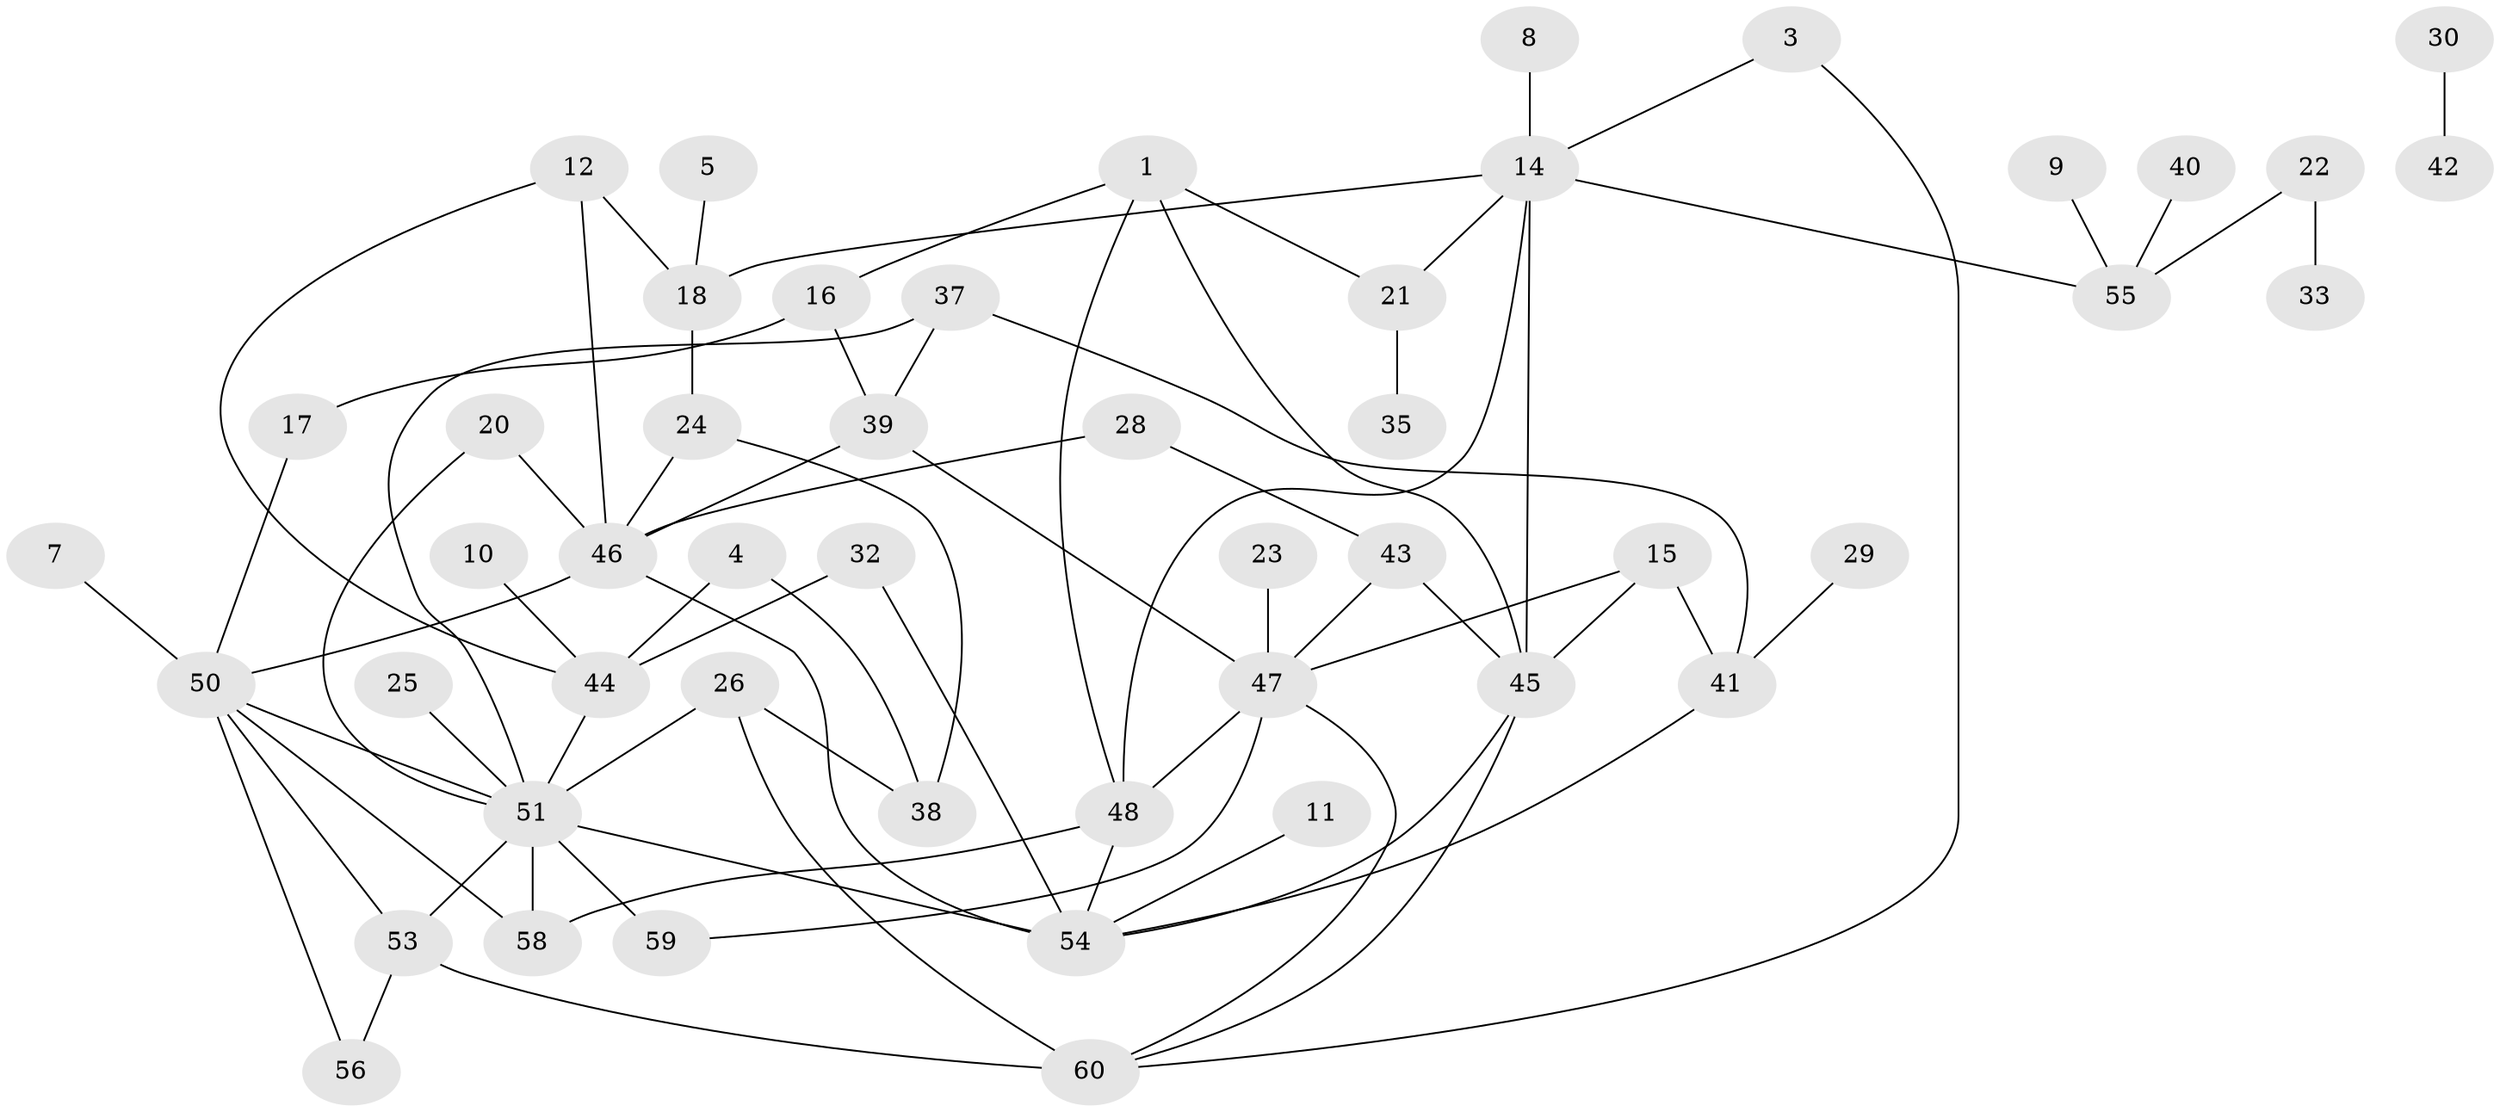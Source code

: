 // original degree distribution, {3: 0.25210084033613445, 2: 0.226890756302521, 1: 0.24369747899159663, 4: 0.11764705882352941, 0: 0.07563025210084033, 5: 0.058823529411764705, 6: 0.025210084033613446}
// Generated by graph-tools (version 1.1) at 2025/25/03/09/25 03:25:21]
// undirected, 49 vertices, 76 edges
graph export_dot {
graph [start="1"]
  node [color=gray90,style=filled];
  1;
  3;
  4;
  5;
  7;
  8;
  9;
  10;
  11;
  12;
  14;
  15;
  16;
  17;
  18;
  20;
  21;
  22;
  23;
  24;
  25;
  26;
  28;
  29;
  30;
  32;
  33;
  35;
  37;
  38;
  39;
  40;
  41;
  42;
  43;
  44;
  45;
  46;
  47;
  48;
  50;
  51;
  53;
  54;
  55;
  56;
  58;
  59;
  60;
  1 -- 16 [weight=1.0];
  1 -- 21 [weight=1.0];
  1 -- 45 [weight=1.0];
  1 -- 48 [weight=1.0];
  3 -- 14 [weight=1.0];
  3 -- 60 [weight=1.0];
  4 -- 38 [weight=1.0];
  4 -- 44 [weight=1.0];
  5 -- 18 [weight=1.0];
  7 -- 50 [weight=1.0];
  8 -- 14 [weight=1.0];
  9 -- 55 [weight=1.0];
  10 -- 44 [weight=1.0];
  11 -- 54 [weight=1.0];
  12 -- 18 [weight=1.0];
  12 -- 44 [weight=1.0];
  12 -- 46 [weight=1.0];
  14 -- 18 [weight=1.0];
  14 -- 21 [weight=1.0];
  14 -- 45 [weight=1.0];
  14 -- 48 [weight=1.0];
  14 -- 55 [weight=1.0];
  15 -- 41 [weight=1.0];
  15 -- 45 [weight=1.0];
  15 -- 47 [weight=1.0];
  16 -- 17 [weight=1.0];
  16 -- 39 [weight=1.0];
  17 -- 50 [weight=1.0];
  18 -- 24 [weight=1.0];
  20 -- 46 [weight=1.0];
  20 -- 51 [weight=1.0];
  21 -- 35 [weight=1.0];
  22 -- 33 [weight=1.0];
  22 -- 55 [weight=1.0];
  23 -- 47 [weight=1.0];
  24 -- 38 [weight=1.0];
  24 -- 46 [weight=1.0];
  25 -- 51 [weight=1.0];
  26 -- 38 [weight=1.0];
  26 -- 51 [weight=2.0];
  26 -- 60 [weight=1.0];
  28 -- 43 [weight=1.0];
  28 -- 46 [weight=1.0];
  29 -- 41 [weight=1.0];
  30 -- 42 [weight=1.0];
  32 -- 44 [weight=3.0];
  32 -- 54 [weight=1.0];
  37 -- 39 [weight=1.0];
  37 -- 41 [weight=1.0];
  37 -- 51 [weight=1.0];
  39 -- 46 [weight=1.0];
  39 -- 47 [weight=1.0];
  40 -- 55 [weight=1.0];
  41 -- 54 [weight=1.0];
  43 -- 45 [weight=1.0];
  43 -- 47 [weight=1.0];
  44 -- 51 [weight=1.0];
  45 -- 54 [weight=1.0];
  45 -- 60 [weight=1.0];
  46 -- 50 [weight=1.0];
  46 -- 54 [weight=1.0];
  47 -- 48 [weight=1.0];
  47 -- 59 [weight=1.0];
  47 -- 60 [weight=1.0];
  48 -- 54 [weight=1.0];
  48 -- 58 [weight=1.0];
  50 -- 51 [weight=1.0];
  50 -- 53 [weight=1.0];
  50 -- 56 [weight=1.0];
  50 -- 58 [weight=1.0];
  51 -- 53 [weight=1.0];
  51 -- 54 [weight=2.0];
  51 -- 58 [weight=2.0];
  51 -- 59 [weight=1.0];
  53 -- 56 [weight=1.0];
  53 -- 60 [weight=2.0];
}
